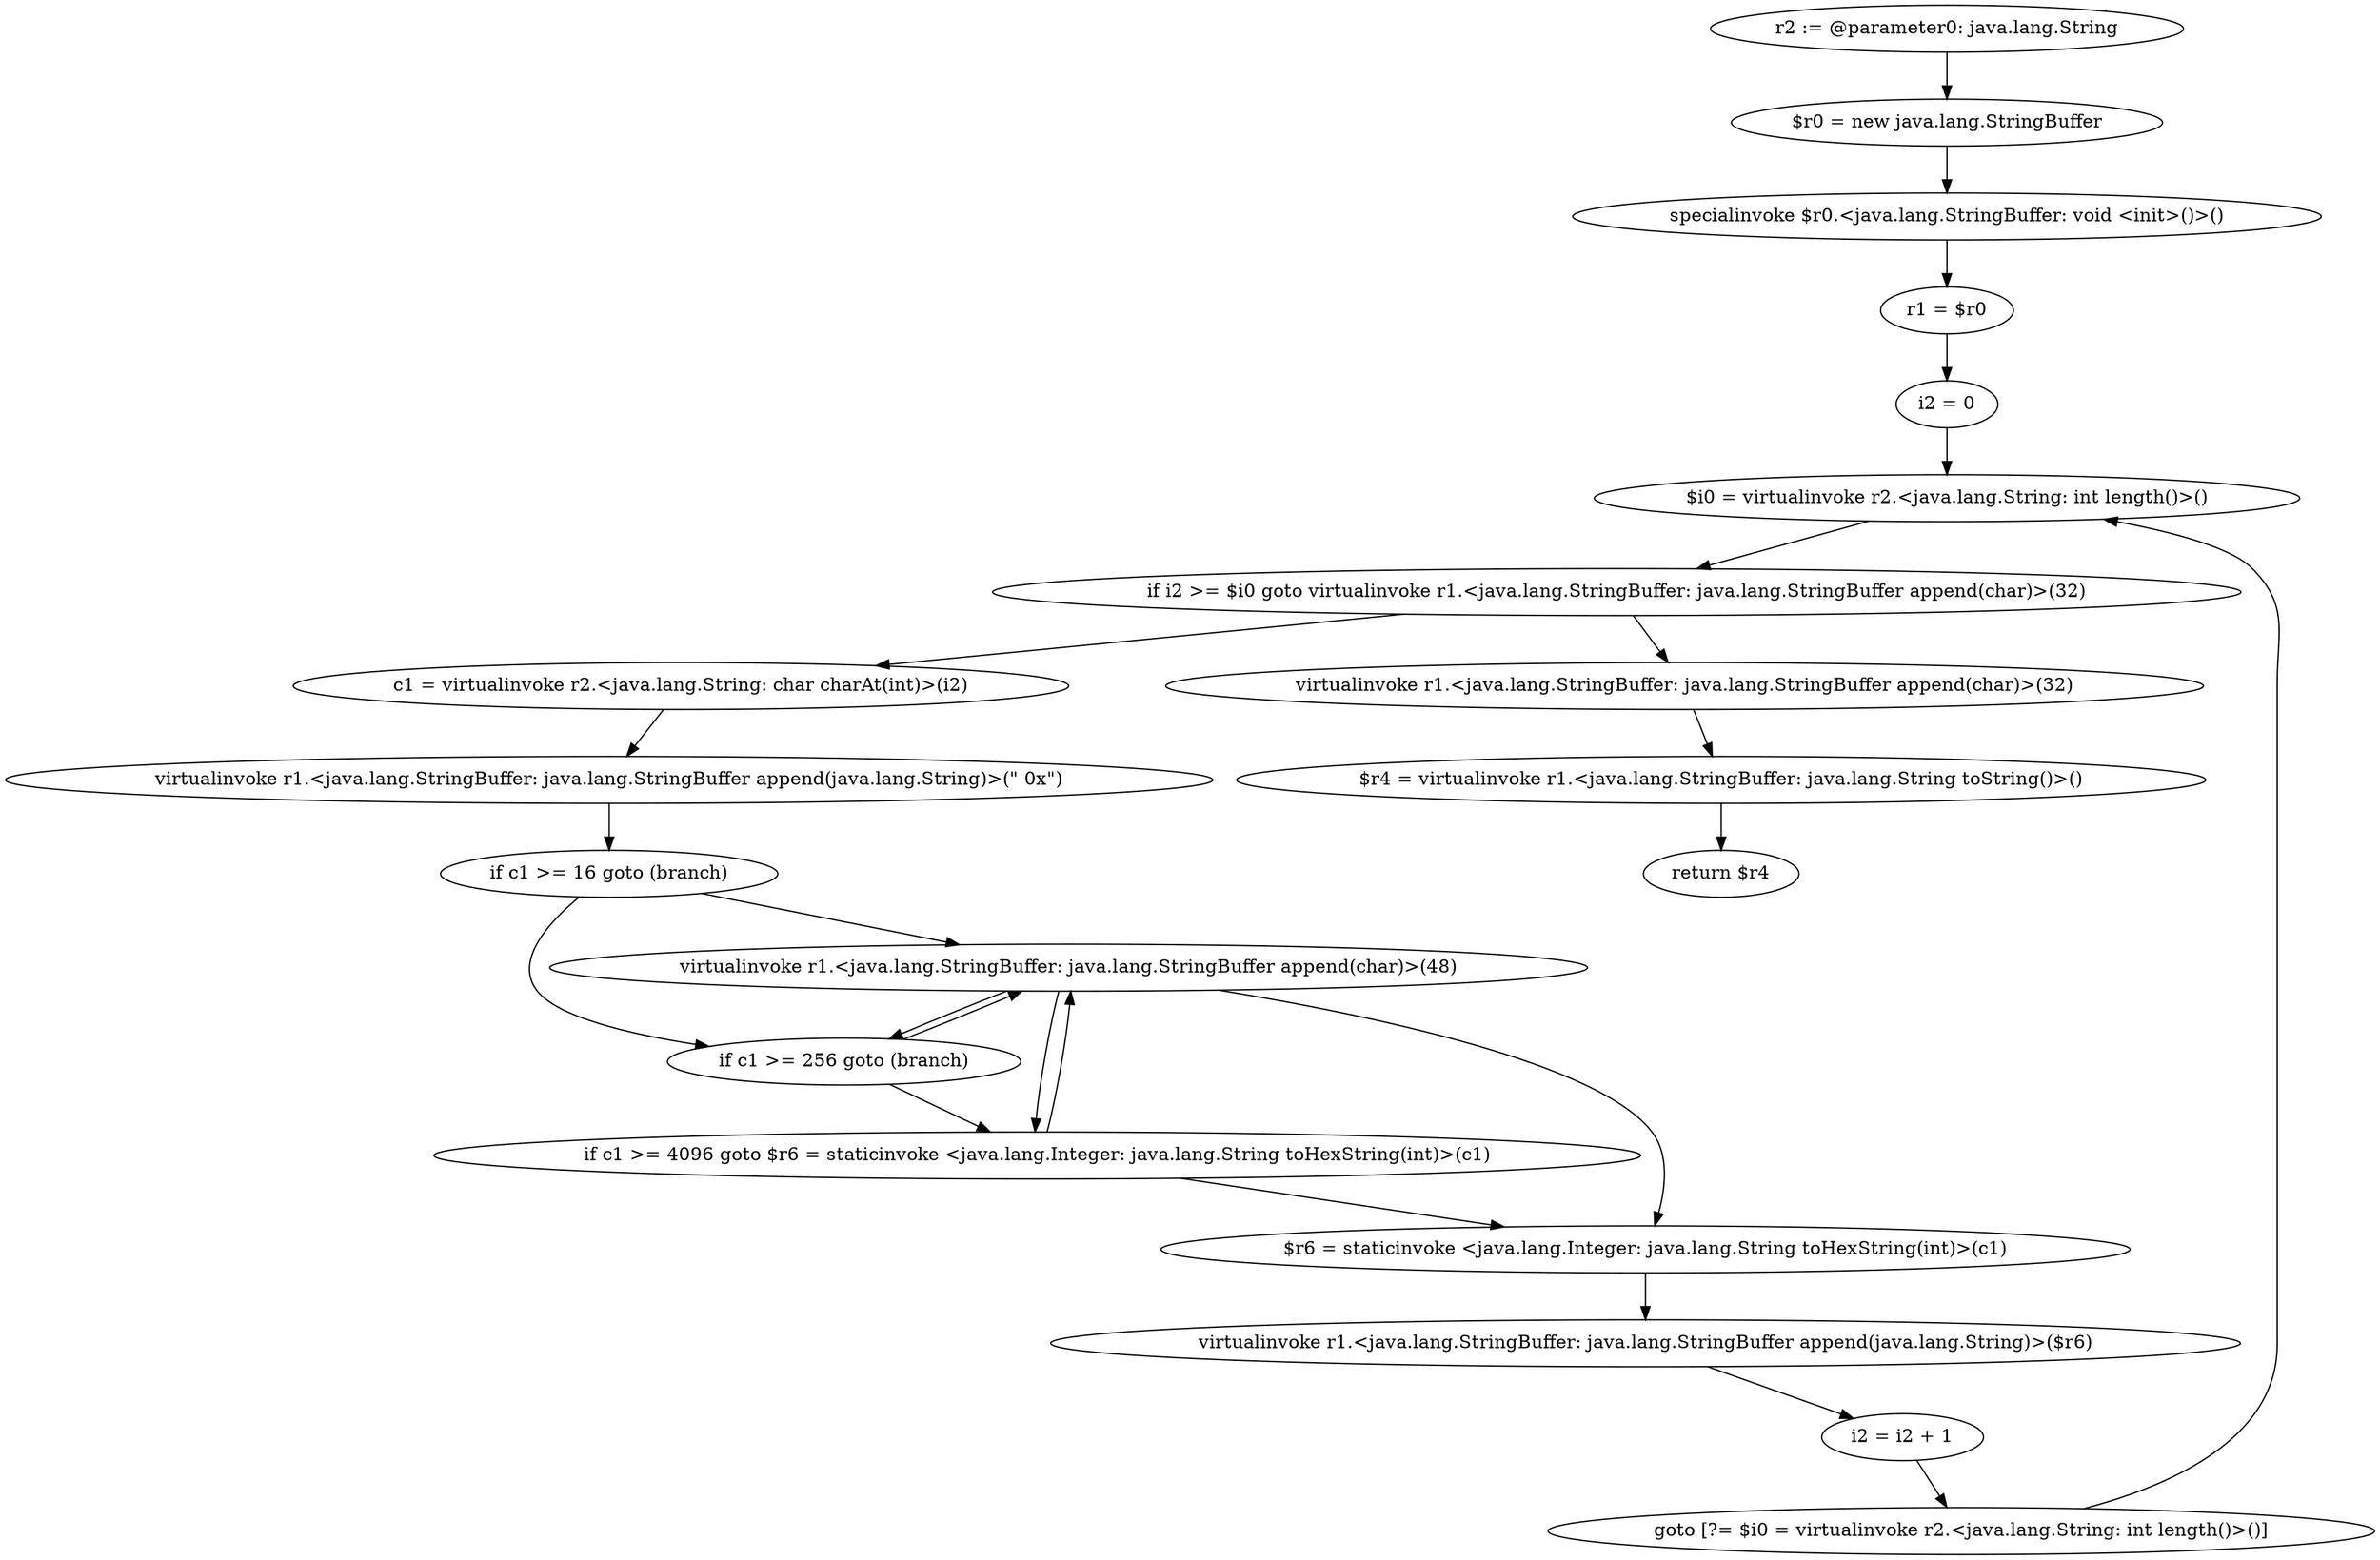 digraph "unitGraph" {
    "r2 := @parameter0: java.lang.String"
    "$r0 = new java.lang.StringBuffer"
    "specialinvoke $r0.<java.lang.StringBuffer: void <init>()>()"
    "r1 = $r0"
    "i2 = 0"
    "$i0 = virtualinvoke r2.<java.lang.String: int length()>()"
    "if i2 >= $i0 goto virtualinvoke r1.<java.lang.StringBuffer: java.lang.StringBuffer append(char)>(32)"
    "c1 = virtualinvoke r2.<java.lang.String: char charAt(int)>(i2)"
    "virtualinvoke r1.<java.lang.StringBuffer: java.lang.StringBuffer append(java.lang.String)>(\" 0x\")"
    "if c1 >= 16 goto (branch)"
    "virtualinvoke r1.<java.lang.StringBuffer: java.lang.StringBuffer append(char)>(48)"
    "if c1 >= 256 goto (branch)"
    "if c1 >= 4096 goto $r6 = staticinvoke <java.lang.Integer: java.lang.String toHexString(int)>(c1)"
    "$r6 = staticinvoke <java.lang.Integer: java.lang.String toHexString(int)>(c1)"
    "virtualinvoke r1.<java.lang.StringBuffer: java.lang.StringBuffer append(java.lang.String)>($r6)"
    "i2 = i2 + 1"
    "goto [?= $i0 = virtualinvoke r2.<java.lang.String: int length()>()]"
    "virtualinvoke r1.<java.lang.StringBuffer: java.lang.StringBuffer append(char)>(32)"
    "$r4 = virtualinvoke r1.<java.lang.StringBuffer: java.lang.String toString()>()"
    "return $r4"
    "r2 := @parameter0: java.lang.String"->"$r0 = new java.lang.StringBuffer";
    "$r0 = new java.lang.StringBuffer"->"specialinvoke $r0.<java.lang.StringBuffer: void <init>()>()";
    "specialinvoke $r0.<java.lang.StringBuffer: void <init>()>()"->"r1 = $r0";
    "r1 = $r0"->"i2 = 0";
    "i2 = 0"->"$i0 = virtualinvoke r2.<java.lang.String: int length()>()";
    "$i0 = virtualinvoke r2.<java.lang.String: int length()>()"->"if i2 >= $i0 goto virtualinvoke r1.<java.lang.StringBuffer: java.lang.StringBuffer append(char)>(32)";
    "if i2 >= $i0 goto virtualinvoke r1.<java.lang.StringBuffer: java.lang.StringBuffer append(char)>(32)"->"c1 = virtualinvoke r2.<java.lang.String: char charAt(int)>(i2)";
    "if i2 >= $i0 goto virtualinvoke r1.<java.lang.StringBuffer: java.lang.StringBuffer append(char)>(32)"->"virtualinvoke r1.<java.lang.StringBuffer: java.lang.StringBuffer append(char)>(32)";
    "c1 = virtualinvoke r2.<java.lang.String: char charAt(int)>(i2)"->"virtualinvoke r1.<java.lang.StringBuffer: java.lang.StringBuffer append(java.lang.String)>(\" 0x\")";
    "virtualinvoke r1.<java.lang.StringBuffer: java.lang.StringBuffer append(java.lang.String)>(\" 0x\")"->"if c1 >= 16 goto (branch)";
    "if c1 >= 16 goto (branch)"->"virtualinvoke r1.<java.lang.StringBuffer: java.lang.StringBuffer append(char)>(48)";
    "if c1 >= 16 goto (branch)"->"if c1 >= 256 goto (branch)";
    "virtualinvoke r1.<java.lang.StringBuffer: java.lang.StringBuffer append(char)>(48)"->"if c1 >= 256 goto (branch)";
    "if c1 >= 256 goto (branch)"->"virtualinvoke r1.<java.lang.StringBuffer: java.lang.StringBuffer append(char)>(48)";
    "if c1 >= 256 goto (branch)"->"if c1 >= 4096 goto $r6 = staticinvoke <java.lang.Integer: java.lang.String toHexString(int)>(c1)";
    "virtualinvoke r1.<java.lang.StringBuffer: java.lang.StringBuffer append(char)>(48)"->"if c1 >= 4096 goto $r6 = staticinvoke <java.lang.Integer: java.lang.String toHexString(int)>(c1)";
    "if c1 >= 4096 goto $r6 = staticinvoke <java.lang.Integer: java.lang.String toHexString(int)>(c1)"->"virtualinvoke r1.<java.lang.StringBuffer: java.lang.StringBuffer append(char)>(48)";
    "if c1 >= 4096 goto $r6 = staticinvoke <java.lang.Integer: java.lang.String toHexString(int)>(c1)"->"$r6 = staticinvoke <java.lang.Integer: java.lang.String toHexString(int)>(c1)";
    "virtualinvoke r1.<java.lang.StringBuffer: java.lang.StringBuffer append(char)>(48)"->"$r6 = staticinvoke <java.lang.Integer: java.lang.String toHexString(int)>(c1)";
    "$r6 = staticinvoke <java.lang.Integer: java.lang.String toHexString(int)>(c1)"->"virtualinvoke r1.<java.lang.StringBuffer: java.lang.StringBuffer append(java.lang.String)>($r6)";
    "virtualinvoke r1.<java.lang.StringBuffer: java.lang.StringBuffer append(java.lang.String)>($r6)"->"i2 = i2 + 1";
    "i2 = i2 + 1"->"goto [?= $i0 = virtualinvoke r2.<java.lang.String: int length()>()]";
    "goto [?= $i0 = virtualinvoke r2.<java.lang.String: int length()>()]"->"$i0 = virtualinvoke r2.<java.lang.String: int length()>()";
    "virtualinvoke r1.<java.lang.StringBuffer: java.lang.StringBuffer append(char)>(32)"->"$r4 = virtualinvoke r1.<java.lang.StringBuffer: java.lang.String toString()>()";
    "$r4 = virtualinvoke r1.<java.lang.StringBuffer: java.lang.String toString()>()"->"return $r4";
}

